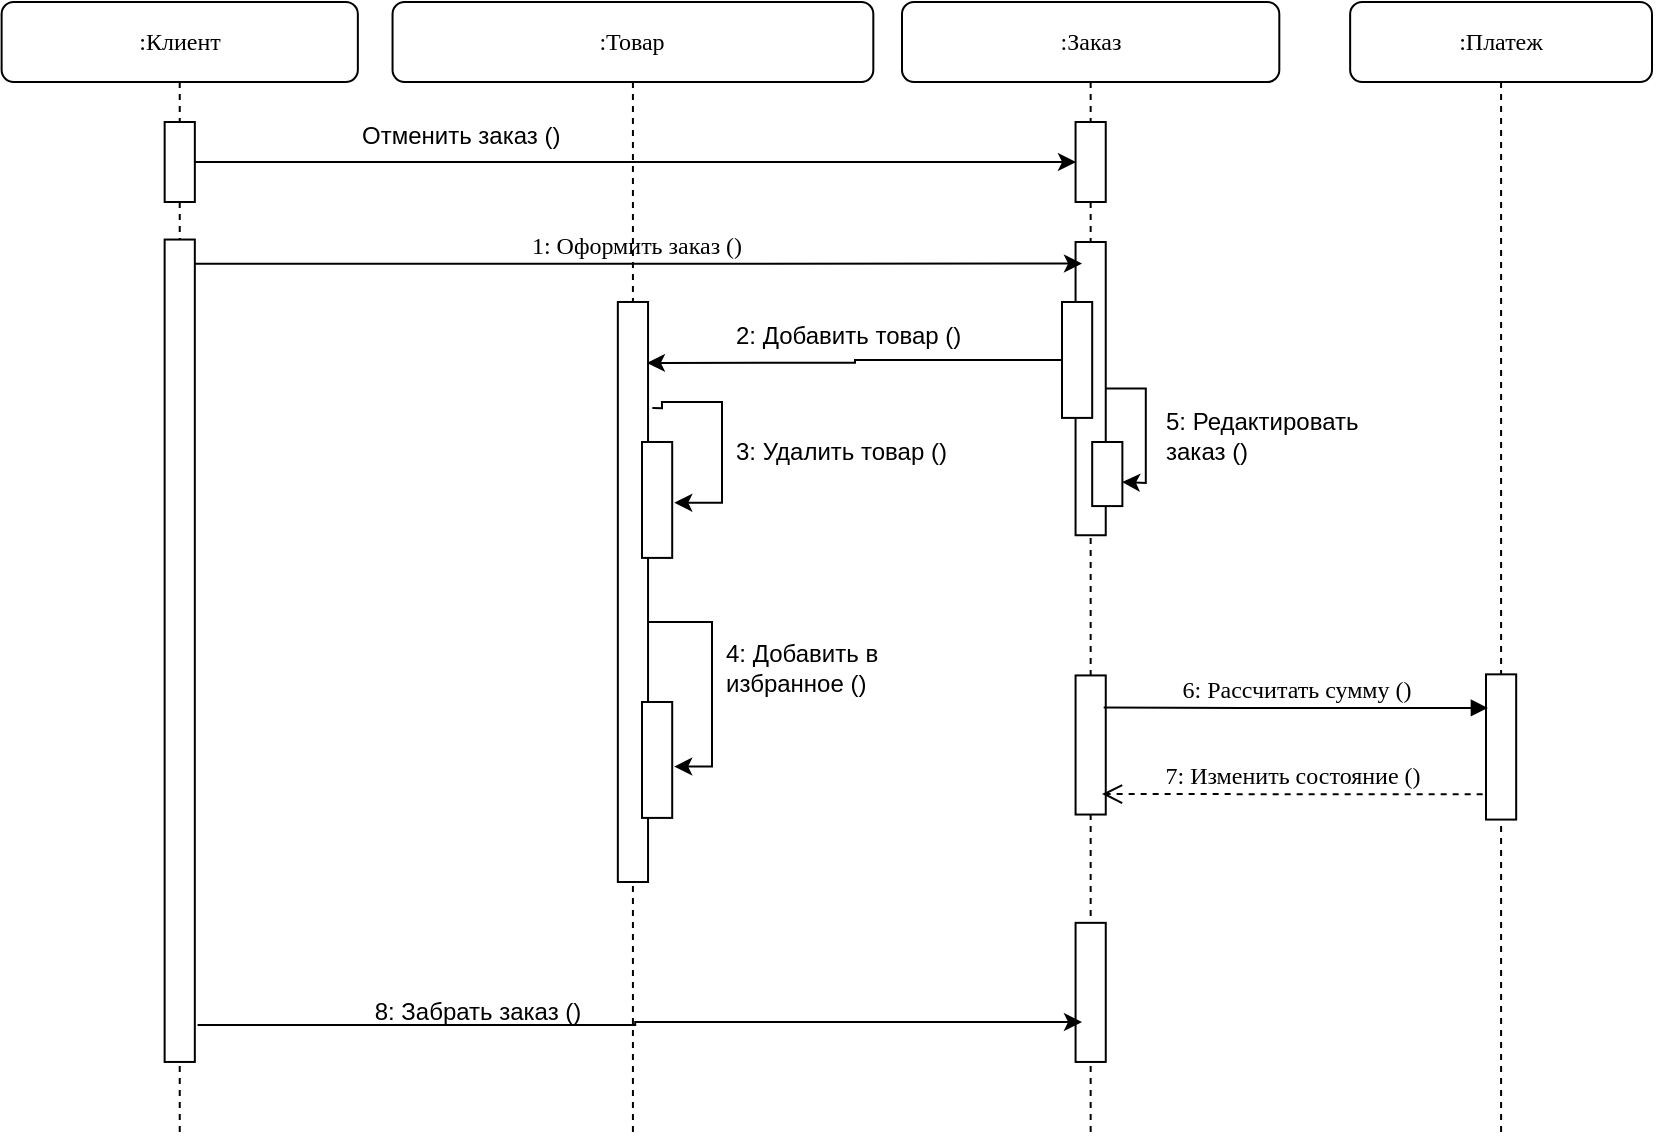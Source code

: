 <mxfile version="24.4.13" type="github">
  <diagram name="Page-1" id="13e1069c-82ec-6db2-03f1-153e76fe0fe0">
    <mxGraphModel dx="1173" dy="596" grid="1" gridSize="10" guides="1" tooltips="1" connect="1" arrows="1" fold="1" page="1" pageScale="1" pageWidth="1100" pageHeight="850" background="#ffffff" math="0" shadow="0">
      <root>
        <mxCell id="0" />
        <mxCell id="1" parent="0" />
        <mxCell id="yxrjLS3KklHdsTJL3ypk-7" value="" style="group" parent="1" vertex="1" connectable="0">
          <mxGeometry x="130" y="130" width="815" height="568" as="geometry" />
        </mxCell>
        <mxCell id="7baba1c4bc27f4b0-3" value=":Заказ" style="shape=umlLifeline;perimeter=lifelinePerimeter;whiteSpace=wrap;html=1;container=1;collapsible=0;recursiveResize=0;outlineConnect=0;rounded=1;shadow=0;comic=0;labelBackgroundColor=none;strokeWidth=1;fontFamily=Verdana;fontSize=12;align=center;" parent="yxrjLS3KklHdsTJL3ypk-7" vertex="1">
          <mxGeometry x="440.001" width="188.654" height="568" as="geometry" />
        </mxCell>
        <mxCell id="7baba1c4bc27f4b0-13" value="" style="html=1;points=[];perimeter=orthogonalPerimeter;rounded=0;shadow=0;comic=0;labelBackgroundColor=none;strokeWidth=1;fontFamily=Verdana;fontSize=12;align=center;" parent="7baba1c4bc27f4b0-3" vertex="1">
          <mxGeometry x="86.78" y="120" width="15.09" height="146.62" as="geometry" />
        </mxCell>
        <mxCell id="yxrjLS3KklHdsTJL3ypk-5" value="" style="html=1;points=[];perimeter=orthogonalPerimeter;rounded=0;shadow=0;comic=0;labelBackgroundColor=none;strokeWidth=1;fontFamily=Verdana;fontSize=12;align=center;" parent="7baba1c4bc27f4b0-3" vertex="1">
          <mxGeometry x="86.782" y="336.716" width="15.093" height="69.553" as="geometry" />
        </mxCell>
        <mxCell id="7baba1c4bc27f4b0-28" value="" style="html=1;points=[];perimeter=orthogonalPerimeter;rounded=0;shadow=0;comic=0;labelBackgroundColor=none;strokeWidth=1;fontFamily=Verdana;fontSize=12;align=center;" parent="7baba1c4bc27f4b0-3" vertex="1">
          <mxGeometry x="86.782" y="460.421" width="15.093" height="69.553" as="geometry" />
        </mxCell>
        <mxCell id="7baba1c4bc27f4b0-11" value="1: Оформить заказ ()" style="html=1;verticalAlign=bottom;endArrow=classic;labelBackgroundColor=none;fontFamily=Verdana;fontSize=12;edgeStyle=elbowEdgeStyle;elbow=vertical;exitX=1.5;exitY=0.091;exitDx=0;exitDy=0;exitPerimeter=0;endFill=1;entryX=0.213;entryY=0.068;entryDx=0;entryDy=0;entryPerimeter=0;" parent="7baba1c4bc27f4b0-3" edge="1" target="7baba1c4bc27f4b0-13">
          <mxGeometry relative="1" as="geometry">
            <mxPoint x="-356.237" y="130.847" as="sourcePoint" />
            <mxPoint x="79.999" y="127.51" as="targetPoint" />
            <Array as="points">
              <mxPoint x="-341.144" y="130.801" />
              <mxPoint x="-265.681" y="130.801" />
            </Array>
          </mxGeometry>
        </mxCell>
        <mxCell id="7baba1c4bc27f4b0-4" value=":Платеж" style="shape=umlLifeline;perimeter=lifelinePerimeter;whiteSpace=wrap;html=1;container=1;collapsible=0;recursiveResize=0;outlineConnect=0;rounded=1;shadow=0;comic=0;labelBackgroundColor=none;strokeWidth=1;fontFamily=Verdana;fontSize=12;align=center;" parent="yxrjLS3KklHdsTJL3ypk-7" vertex="1">
          <mxGeometry x="664.075" width="150.925" height="568" as="geometry" />
        </mxCell>
        <mxCell id="7baba1c4bc27f4b0-22" value="" style="html=1;points=[];perimeter=orthogonalPerimeter;rounded=0;shadow=0;comic=0;labelBackgroundColor=none;strokeWidth=1;fontFamily=Verdana;fontSize=12;align=center;" parent="7baba1c4bc27f4b0-4" vertex="1">
          <mxGeometry x="67.921" y="336.174" width="15.096" height="72.614" as="geometry" />
        </mxCell>
        <mxCell id="7baba1c4bc27f4b0-8" value=":Клиент" style="shape=umlLifeline;perimeter=lifelinePerimeter;whiteSpace=wrap;html=1;container=1;collapsible=0;recursiveResize=0;outlineConnect=0;rounded=1;shadow=0;comic=0;labelBackgroundColor=none;strokeWidth=1;fontFamily=Verdana;fontSize=12;align=center;" parent="yxrjLS3KklHdsTJL3ypk-7" vertex="1">
          <mxGeometry x="-10.19" width="178.113" height="568" as="geometry" />
        </mxCell>
        <mxCell id="yxrjLS3KklHdsTJL3ypk-4" value="2: Добавить&amp;nbsp;&lt;span style=&quot;background-color: initial;&quot;&gt;товар ()&lt;/span&gt;" style="text;strokeColor=none;align=left;fillColor=none;html=1;verticalAlign=middle;whiteSpace=wrap;rounded=0;" parent="yxrjLS3KklHdsTJL3ypk-7" vertex="1">
          <mxGeometry x="355" y="150" width="130" height="34.78" as="geometry" />
        </mxCell>
        <mxCell id="7baba1c4bc27f4b0-27" value="7: Изменить состояние ()" style="html=1;verticalAlign=bottom;endArrow=open;dashed=1;endSize=8;exitX=-0.1;exitY=0.573;labelBackgroundColor=none;fontFamily=Verdana;fontSize=12;exitDx=0;exitDy=0;exitPerimeter=0;" parent="yxrjLS3KklHdsTJL3ypk-7" edge="1">
          <mxGeometry relative="1" as="geometry">
            <mxPoint x="540" y="396" as="targetPoint" />
            <mxPoint x="730.331" y="396.184" as="sourcePoint" />
          </mxGeometry>
        </mxCell>
        <mxCell id="7baba1c4bc27f4b0-23" value="6: Рассчитать сумму ()" style="html=1;verticalAlign=bottom;endArrow=block;labelBackgroundColor=none;fontFamily=Verdana;fontSize=12;entryX=-0.086;entryY=0.496;entryDx=0;entryDy=0;entryPerimeter=0;exitX=0.932;exitY=0.231;exitDx=0;exitDy=0;exitPerimeter=0;" parent="yxrjLS3KklHdsTJL3ypk-7" edge="1" source="yxrjLS3KklHdsTJL3ypk-5">
          <mxGeometry relative="1" as="geometry">
            <mxPoint x="542" y="350" as="sourcePoint" />
            <mxPoint x="732.956" y="352.945" as="targetPoint" />
            <Array as="points">
              <mxPoint x="620" y="353" />
            </Array>
          </mxGeometry>
        </mxCell>
        <mxCell id="sDJp6HYPBoAjSgQRfUp4-3" value=":Товар" style="shape=umlLifeline;perimeter=lifelinePerimeter;whiteSpace=wrap;html=1;container=1;collapsible=0;recursiveResize=0;outlineConnect=0;rounded=1;shadow=0;comic=0;labelBackgroundColor=none;strokeWidth=1;fontFamily=Verdana;fontSize=12;align=center;" vertex="1" parent="yxrjLS3KklHdsTJL3ypk-7">
          <mxGeometry x="185.275" width="240.385" height="568" as="geometry" />
        </mxCell>
        <mxCell id="sDJp6HYPBoAjSgQRfUp4-6" value="" style="edgeStyle=orthogonalEdgeStyle;rounded=0;orthogonalLoop=1;jettySize=auto;html=1;entryX=0.963;entryY=0.105;entryDx=0;entryDy=0;entryPerimeter=0;" edge="1" parent="yxrjLS3KklHdsTJL3ypk-7" source="yxrjLS3KklHdsTJL3ypk-1" target="sDJp6HYPBoAjSgQRfUp4-4">
          <mxGeometry relative="1" as="geometry">
            <mxPoint x="320" y="179" as="targetPoint" />
          </mxGeometry>
        </mxCell>
        <mxCell id="yxrjLS3KklHdsTJL3ypk-1" value="" style="html=1;points=[];perimeter=orthogonalPerimeter;rounded=0;shadow=0;comic=0;labelBackgroundColor=none;strokeWidth=1;fontFamily=Verdana;fontSize=12;align=center;" parent="yxrjLS3KklHdsTJL3ypk-7" vertex="1">
          <mxGeometry x="520.003" y="149.995" width="15.093" height="57.961" as="geometry" />
        </mxCell>
        <mxCell id="sDJp6HYPBoAjSgQRfUp4-9" value="" style="edgeStyle=orthogonalEdgeStyle;rounded=0;orthogonalLoop=1;jettySize=auto;html=1;exitX=1.143;exitY=0.183;exitDx=0;exitDy=0;exitPerimeter=0;entryX=1.069;entryY=0.524;entryDx=0;entryDy=0;entryPerimeter=0;" edge="1" parent="yxrjLS3KklHdsTJL3ypk-7" source="sDJp6HYPBoAjSgQRfUp4-4" target="sDJp6HYPBoAjSgQRfUp4-7">
          <mxGeometry relative="1" as="geometry">
            <mxPoint x="360.57" y="234.995" as="targetPoint" />
            <Array as="points">
              <mxPoint x="320" y="203" />
              <mxPoint x="320" y="200" />
              <mxPoint x="350" y="200" />
              <mxPoint x="350" y="250" />
            </Array>
          </mxGeometry>
        </mxCell>
        <mxCell id="sDJp6HYPBoAjSgQRfUp4-14" value="" style="edgeStyle=orthogonalEdgeStyle;rounded=0;orthogonalLoop=1;jettySize=auto;html=1;entryX=1.066;entryY=0.557;entryDx=0;entryDy=0;entryPerimeter=0;" edge="1" parent="yxrjLS3KklHdsTJL3ypk-7" source="sDJp6HYPBoAjSgQRfUp4-4" target="sDJp6HYPBoAjSgQRfUp4-12">
          <mxGeometry relative="1" as="geometry">
            <mxPoint x="360.57" y="294.995" as="targetPoint" />
            <Array as="points">
              <mxPoint x="345" y="310" />
              <mxPoint x="345" y="382" />
            </Array>
          </mxGeometry>
        </mxCell>
        <mxCell id="sDJp6HYPBoAjSgQRfUp4-4" value="" style="html=1;points=[];perimeter=orthogonalPerimeter;rounded=0;shadow=0;comic=0;labelBackgroundColor=none;strokeWidth=1;fontFamily=Verdana;fontSize=12;align=center;" vertex="1" parent="yxrjLS3KklHdsTJL3ypk-7">
          <mxGeometry x="297.92" y="149.99" width="15.1" height="290.01" as="geometry" />
        </mxCell>
        <mxCell id="sDJp6HYPBoAjSgQRfUp4-7" value="" style="html=1;points=[];perimeter=orthogonalPerimeter;rounded=0;shadow=0;comic=0;labelBackgroundColor=none;strokeWidth=1;fontFamily=Verdana;fontSize=12;align=center;" vertex="1" parent="yxrjLS3KklHdsTJL3ypk-7">
          <mxGeometry x="310.003" y="219.995" width="15.093" height="57.961" as="geometry" />
        </mxCell>
        <mxCell id="sDJp6HYPBoAjSgQRfUp4-11" value="3: Удалить&amp;nbsp;&lt;span style=&quot;background-color: initial;&quot;&gt;товар ()&lt;/span&gt;" style="text;strokeColor=none;align=left;fillColor=none;html=1;verticalAlign=middle;whiteSpace=wrap;rounded=0;" vertex="1" parent="yxrjLS3KklHdsTJL3ypk-7">
          <mxGeometry x="355" y="207.96" width="130" height="34.78" as="geometry" />
        </mxCell>
        <mxCell id="sDJp6HYPBoAjSgQRfUp4-12" value="" style="html=1;points=[];perimeter=orthogonalPerimeter;rounded=0;shadow=0;comic=0;labelBackgroundColor=none;strokeWidth=1;fontFamily=Verdana;fontSize=12;align=center;" vertex="1" parent="yxrjLS3KklHdsTJL3ypk-7">
          <mxGeometry x="310.003" y="349.995" width="15.093" height="57.961" as="geometry" />
        </mxCell>
        <mxCell id="sDJp6HYPBoAjSgQRfUp4-15" value="4: Добавить в избранное ()" style="text;strokeColor=none;align=left;fillColor=none;html=1;verticalAlign=middle;whiteSpace=wrap;rounded=0;" vertex="1" parent="yxrjLS3KklHdsTJL3ypk-7">
          <mxGeometry x="350" y="315.22" width="130" height="34.78" as="geometry" />
        </mxCell>
        <mxCell id="sDJp6HYPBoAjSgQRfUp4-16" value="" style="html=1;points=[];perimeter=orthogonalPerimeter;rounded=0;shadow=0;comic=0;labelBackgroundColor=none;strokeWidth=1;fontFamily=Verdana;fontSize=12;align=center;" vertex="1" parent="yxrjLS3KklHdsTJL3ypk-7">
          <mxGeometry x="535.1" y="220" width="15.09" height="32.04" as="geometry" />
        </mxCell>
        <mxCell id="sDJp6HYPBoAjSgQRfUp4-17" value="5: Редактировать заказ ()" style="text;strokeColor=none;align=left;fillColor=none;html=1;verticalAlign=middle;whiteSpace=wrap;rounded=0;" vertex="1" parent="yxrjLS3KklHdsTJL3ypk-7">
          <mxGeometry x="570" y="200" width="130" height="34.78" as="geometry" />
        </mxCell>
        <mxCell id="sDJp6HYPBoAjSgQRfUp4-18" value="" style="edgeStyle=orthogonalEdgeStyle;rounded=0;orthogonalLoop=1;jettySize=auto;html=1;" edge="1" parent="yxrjLS3KklHdsTJL3ypk-7" source="7baba1c4bc27f4b0-13">
          <mxGeometry relative="1" as="geometry">
            <mxPoint x="550" y="240" as="targetPoint" />
          </mxGeometry>
        </mxCell>
        <mxCell id="sDJp6HYPBoAjSgQRfUp4-19" value="" style="html=1;points=[];perimeter=orthogonalPerimeter;rounded=0;shadow=0;comic=0;labelBackgroundColor=none;strokeWidth=1;fontFamily=Verdana;fontSize=12;align=center;" vertex="1" parent="yxrjLS3KklHdsTJL3ypk-7">
          <mxGeometry x="526.78" y="60" width="15.09" height="40" as="geometry" />
        </mxCell>
        <mxCell id="sDJp6HYPBoAjSgQRfUp4-22" value="" style="edgeStyle=orthogonalEdgeStyle;rounded=0;orthogonalLoop=1;jettySize=auto;html=1;endArrow=classic;endFill=1;" edge="1" parent="yxrjLS3KklHdsTJL3ypk-7" source="sDJp6HYPBoAjSgQRfUp4-20">
          <mxGeometry relative="1" as="geometry">
            <mxPoint x="527" y="80" as="targetPoint" />
          </mxGeometry>
        </mxCell>
        <mxCell id="sDJp6HYPBoAjSgQRfUp4-20" value="" style="html=1;points=[];perimeter=orthogonalPerimeter;rounded=0;shadow=0;comic=0;labelBackgroundColor=none;strokeWidth=1;fontFamily=Verdana;fontSize=12;align=center;" vertex="1" parent="yxrjLS3KklHdsTJL3ypk-7">
          <mxGeometry x="71.33" y="60" width="15.09" height="40" as="geometry" />
        </mxCell>
        <mxCell id="sDJp6HYPBoAjSgQRfUp4-23" value="Отменить заказ ()" style="text;strokeColor=none;align=left;fillColor=none;html=1;verticalAlign=middle;whiteSpace=wrap;rounded=0;" vertex="1" parent="yxrjLS3KklHdsTJL3ypk-7">
          <mxGeometry x="167.92" y="50" width="130" height="34.78" as="geometry" />
        </mxCell>
        <mxCell id="sDJp6HYPBoAjSgQRfUp4-25" value="" style="edgeStyle=orthogonalEdgeStyle;rounded=0;orthogonalLoop=1;jettySize=auto;html=1;entryX=0.213;entryY=0.713;entryDx=0;entryDy=0;entryPerimeter=0;exitX=1.09;exitY=0.955;exitDx=0;exitDy=0;exitPerimeter=0;" edge="1" parent="yxrjLS3KklHdsTJL3ypk-7" source="7baba1c4bc27f4b0-9" target="7baba1c4bc27f4b0-28">
          <mxGeometry relative="1" as="geometry">
            <mxPoint x="163.017" y="321.522" as="targetPoint" />
          </mxGeometry>
        </mxCell>
        <mxCell id="7baba1c4bc27f4b0-9" value="" style="html=1;points=[];perimeter=orthogonalPerimeter;rounded=0;shadow=0;comic=0;labelBackgroundColor=none;strokeWidth=1;fontFamily=Verdana;fontSize=12;align=center;" parent="yxrjLS3KklHdsTJL3ypk-7" vertex="1">
          <mxGeometry x="71.321" y="118.774" width="15.096" height="411.198" as="geometry" />
        </mxCell>
        <mxCell id="sDJp6HYPBoAjSgQRfUp4-26" value="8: Забрать заказ ()" style="text;strokeColor=none;align=center;fillColor=none;html=1;verticalAlign=middle;whiteSpace=wrap;rounded=0;" vertex="1" parent="yxrjLS3KklHdsTJL3ypk-7">
          <mxGeometry x="167.92" y="490" width="120" height="30" as="geometry" />
        </mxCell>
      </root>
    </mxGraphModel>
  </diagram>
</mxfile>

